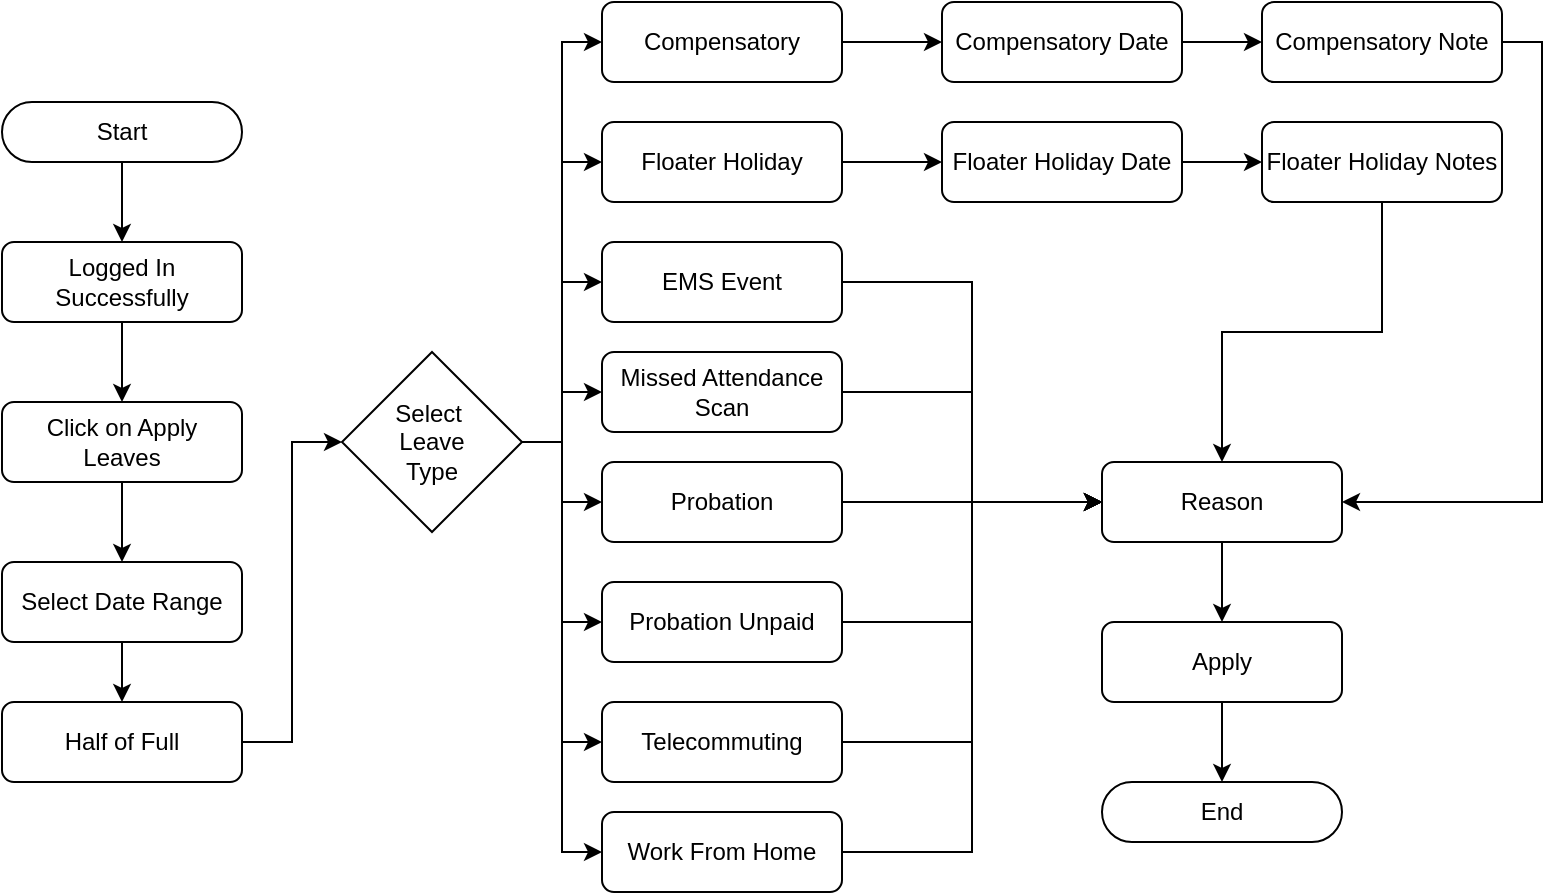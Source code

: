 <mxfile version="20.5.1" type="github">
  <diagram id="C5RBs43oDa-KdzZeNtuy" name="Page-1">
    <mxGraphModel dx="868" dy="482" grid="1" gridSize="10" guides="1" tooltips="1" connect="1" arrows="1" fold="1" page="1" pageScale="1" pageWidth="827" pageHeight="1169" math="0" shadow="0">
      <root>
        <mxCell id="WIyWlLk6GJQsqaUBKTNV-0" />
        <mxCell id="WIyWlLk6GJQsqaUBKTNV-1" parent="WIyWlLk6GJQsqaUBKTNV-0" />
        <mxCell id="_SGaKsd09h3nNTtajKEc-3" style="edgeStyle=orthogonalEdgeStyle;rounded=0;orthogonalLoop=1;jettySize=auto;html=1;entryX=0.5;entryY=0;entryDx=0;entryDy=0;" edge="1" parent="WIyWlLk6GJQsqaUBKTNV-1" source="_SGaKsd09h3nNTtajKEc-1" target="_SGaKsd09h3nNTtajKEc-2">
          <mxGeometry relative="1" as="geometry" />
        </mxCell>
        <mxCell id="_SGaKsd09h3nNTtajKEc-1" value="Start" style="rounded=1;whiteSpace=wrap;html=1;arcSize=50;" vertex="1" parent="WIyWlLk6GJQsqaUBKTNV-1">
          <mxGeometry x="30" y="70" width="120" height="30" as="geometry" />
        </mxCell>
        <mxCell id="_SGaKsd09h3nNTtajKEc-5" style="edgeStyle=orthogonalEdgeStyle;rounded=0;orthogonalLoop=1;jettySize=auto;html=1;entryX=0.5;entryY=0;entryDx=0;entryDy=0;" edge="1" parent="WIyWlLk6GJQsqaUBKTNV-1" source="_SGaKsd09h3nNTtajKEc-2" target="_SGaKsd09h3nNTtajKEc-4">
          <mxGeometry relative="1" as="geometry" />
        </mxCell>
        <mxCell id="_SGaKsd09h3nNTtajKEc-2" value="Logged In Successfully" style="rounded=1;whiteSpace=wrap;html=1;" vertex="1" parent="WIyWlLk6GJQsqaUBKTNV-1">
          <mxGeometry x="30" y="140" width="120" height="40" as="geometry" />
        </mxCell>
        <mxCell id="_SGaKsd09h3nNTtajKEc-8" style="edgeStyle=orthogonalEdgeStyle;rounded=0;orthogonalLoop=1;jettySize=auto;html=1;entryX=0.5;entryY=0;entryDx=0;entryDy=0;" edge="1" parent="WIyWlLk6GJQsqaUBKTNV-1" source="_SGaKsd09h3nNTtajKEc-4" target="_SGaKsd09h3nNTtajKEc-7">
          <mxGeometry relative="1" as="geometry" />
        </mxCell>
        <mxCell id="_SGaKsd09h3nNTtajKEc-4" value="Click on Apply &lt;br&gt;Leaves" style="rounded=1;whiteSpace=wrap;html=1;" vertex="1" parent="WIyWlLk6GJQsqaUBKTNV-1">
          <mxGeometry x="30" y="220" width="120" height="40" as="geometry" />
        </mxCell>
        <mxCell id="_SGaKsd09h3nNTtajKEc-10" style="edgeStyle=orthogonalEdgeStyle;rounded=0;orthogonalLoop=1;jettySize=auto;html=1;entryX=0.5;entryY=0;entryDx=0;entryDy=0;" edge="1" parent="WIyWlLk6GJQsqaUBKTNV-1" source="_SGaKsd09h3nNTtajKEc-7" target="_SGaKsd09h3nNTtajKEc-9">
          <mxGeometry relative="1" as="geometry" />
        </mxCell>
        <mxCell id="_SGaKsd09h3nNTtajKEc-7" value="Select Date Range" style="rounded=1;whiteSpace=wrap;html=1;" vertex="1" parent="WIyWlLk6GJQsqaUBKTNV-1">
          <mxGeometry x="30" y="300" width="120" height="40" as="geometry" />
        </mxCell>
        <mxCell id="_SGaKsd09h3nNTtajKEc-13" style="edgeStyle=orthogonalEdgeStyle;rounded=0;orthogonalLoop=1;jettySize=auto;html=1;entryX=0;entryY=0.5;entryDx=0;entryDy=0;" edge="1" parent="WIyWlLk6GJQsqaUBKTNV-1" source="_SGaKsd09h3nNTtajKEc-9" target="_SGaKsd09h3nNTtajKEc-12">
          <mxGeometry relative="1" as="geometry" />
        </mxCell>
        <mxCell id="_SGaKsd09h3nNTtajKEc-9" value="Half of Full" style="rounded=1;whiteSpace=wrap;html=1;" vertex="1" parent="WIyWlLk6GJQsqaUBKTNV-1">
          <mxGeometry x="30" y="370" width="120" height="40" as="geometry" />
        </mxCell>
        <mxCell id="_SGaKsd09h3nNTtajKEc-22" style="edgeStyle=orthogonalEdgeStyle;rounded=0;orthogonalLoop=1;jettySize=auto;html=1;entryX=0;entryY=0.5;entryDx=0;entryDy=0;" edge="1" parent="WIyWlLk6GJQsqaUBKTNV-1" source="_SGaKsd09h3nNTtajKEc-12" target="_SGaKsd09h3nNTtajKEc-14">
          <mxGeometry relative="1" as="geometry" />
        </mxCell>
        <mxCell id="_SGaKsd09h3nNTtajKEc-23" style="edgeStyle=orthogonalEdgeStyle;rounded=0;orthogonalLoop=1;jettySize=auto;html=1;entryX=0;entryY=0.5;entryDx=0;entryDy=0;" edge="1" parent="WIyWlLk6GJQsqaUBKTNV-1" source="_SGaKsd09h3nNTtajKEc-12" target="_SGaKsd09h3nNTtajKEc-15">
          <mxGeometry relative="1" as="geometry" />
        </mxCell>
        <mxCell id="_SGaKsd09h3nNTtajKEc-24" style="edgeStyle=orthogonalEdgeStyle;rounded=0;orthogonalLoop=1;jettySize=auto;html=1;entryX=0;entryY=0.5;entryDx=0;entryDy=0;" edge="1" parent="WIyWlLk6GJQsqaUBKTNV-1" source="_SGaKsd09h3nNTtajKEc-12" target="_SGaKsd09h3nNTtajKEc-16">
          <mxGeometry relative="1" as="geometry" />
        </mxCell>
        <mxCell id="_SGaKsd09h3nNTtajKEc-25" style="edgeStyle=orthogonalEdgeStyle;rounded=0;orthogonalLoop=1;jettySize=auto;html=1;entryX=0;entryY=0.5;entryDx=0;entryDy=0;" edge="1" parent="WIyWlLk6GJQsqaUBKTNV-1" source="_SGaKsd09h3nNTtajKEc-12" target="_SGaKsd09h3nNTtajKEc-17">
          <mxGeometry relative="1" as="geometry" />
        </mxCell>
        <mxCell id="_SGaKsd09h3nNTtajKEc-26" style="edgeStyle=orthogonalEdgeStyle;rounded=0;orthogonalLoop=1;jettySize=auto;html=1;entryX=0;entryY=0.5;entryDx=0;entryDy=0;" edge="1" parent="WIyWlLk6GJQsqaUBKTNV-1" source="_SGaKsd09h3nNTtajKEc-12" target="_SGaKsd09h3nNTtajKEc-18">
          <mxGeometry relative="1" as="geometry" />
        </mxCell>
        <mxCell id="_SGaKsd09h3nNTtajKEc-27" style="edgeStyle=orthogonalEdgeStyle;rounded=0;orthogonalLoop=1;jettySize=auto;html=1;entryX=0;entryY=0.5;entryDx=0;entryDy=0;" edge="1" parent="WIyWlLk6GJQsqaUBKTNV-1" source="_SGaKsd09h3nNTtajKEc-12" target="_SGaKsd09h3nNTtajKEc-19">
          <mxGeometry relative="1" as="geometry" />
        </mxCell>
        <mxCell id="_SGaKsd09h3nNTtajKEc-28" style="edgeStyle=orthogonalEdgeStyle;rounded=0;orthogonalLoop=1;jettySize=auto;html=1;entryX=0;entryY=0.5;entryDx=0;entryDy=0;" edge="1" parent="WIyWlLk6GJQsqaUBKTNV-1" source="_SGaKsd09h3nNTtajKEc-12" target="_SGaKsd09h3nNTtajKEc-20">
          <mxGeometry relative="1" as="geometry" />
        </mxCell>
        <mxCell id="_SGaKsd09h3nNTtajKEc-29" style="edgeStyle=orthogonalEdgeStyle;rounded=0;orthogonalLoop=1;jettySize=auto;html=1;entryX=0;entryY=0.5;entryDx=0;entryDy=0;" edge="1" parent="WIyWlLk6GJQsqaUBKTNV-1" source="_SGaKsd09h3nNTtajKEc-12" target="_SGaKsd09h3nNTtajKEc-21">
          <mxGeometry relative="1" as="geometry" />
        </mxCell>
        <mxCell id="_SGaKsd09h3nNTtajKEc-12" value="Select&amp;nbsp;&lt;br&gt;Leave &lt;br&gt;Type" style="rhombus;whiteSpace=wrap;html=1;" vertex="1" parent="WIyWlLk6GJQsqaUBKTNV-1">
          <mxGeometry x="200" y="195" width="90" height="90" as="geometry" />
        </mxCell>
        <mxCell id="_SGaKsd09h3nNTtajKEc-32" style="edgeStyle=orthogonalEdgeStyle;rounded=0;orthogonalLoop=1;jettySize=auto;html=1;entryX=0;entryY=0.5;entryDx=0;entryDy=0;" edge="1" parent="WIyWlLk6GJQsqaUBKTNV-1" source="_SGaKsd09h3nNTtajKEc-14" target="_SGaKsd09h3nNTtajKEc-30">
          <mxGeometry relative="1" as="geometry" />
        </mxCell>
        <mxCell id="_SGaKsd09h3nNTtajKEc-14" value="Compensatory" style="rounded=1;whiteSpace=wrap;html=1;" vertex="1" parent="WIyWlLk6GJQsqaUBKTNV-1">
          <mxGeometry x="330" y="20" width="120" height="40" as="geometry" />
        </mxCell>
        <mxCell id="_SGaKsd09h3nNTtajKEc-39" style="edgeStyle=orthogonalEdgeStyle;rounded=0;orthogonalLoop=1;jettySize=auto;html=1;entryX=0;entryY=0.5;entryDx=0;entryDy=0;" edge="1" parent="WIyWlLk6GJQsqaUBKTNV-1" source="_SGaKsd09h3nNTtajKEc-15" target="_SGaKsd09h3nNTtajKEc-38">
          <mxGeometry relative="1" as="geometry" />
        </mxCell>
        <mxCell id="_SGaKsd09h3nNTtajKEc-15" value="EMS Event" style="rounded=1;whiteSpace=wrap;html=1;" vertex="1" parent="WIyWlLk6GJQsqaUBKTNV-1">
          <mxGeometry x="330" y="140" width="120" height="40" as="geometry" />
        </mxCell>
        <mxCell id="_SGaKsd09h3nNTtajKEc-36" style="edgeStyle=orthogonalEdgeStyle;rounded=0;orthogonalLoop=1;jettySize=auto;html=1;entryX=0;entryY=0.5;entryDx=0;entryDy=0;" edge="1" parent="WIyWlLk6GJQsqaUBKTNV-1" source="_SGaKsd09h3nNTtajKEc-16" target="_SGaKsd09h3nNTtajKEc-34">
          <mxGeometry relative="1" as="geometry" />
        </mxCell>
        <mxCell id="_SGaKsd09h3nNTtajKEc-16" value="Floater Holiday" style="rounded=1;whiteSpace=wrap;html=1;" vertex="1" parent="WIyWlLk6GJQsqaUBKTNV-1">
          <mxGeometry x="330" y="80" width="120" height="40" as="geometry" />
        </mxCell>
        <mxCell id="_SGaKsd09h3nNTtajKEc-40" style="edgeStyle=orthogonalEdgeStyle;rounded=0;orthogonalLoop=1;jettySize=auto;html=1;entryX=0;entryY=0.5;entryDx=0;entryDy=0;" edge="1" parent="WIyWlLk6GJQsqaUBKTNV-1" source="_SGaKsd09h3nNTtajKEc-17" target="_SGaKsd09h3nNTtajKEc-38">
          <mxGeometry relative="1" as="geometry" />
        </mxCell>
        <mxCell id="_SGaKsd09h3nNTtajKEc-17" value="Missed Attendance Scan" style="rounded=1;whiteSpace=wrap;html=1;" vertex="1" parent="WIyWlLk6GJQsqaUBKTNV-1">
          <mxGeometry x="330" y="195" width="120" height="40" as="geometry" />
        </mxCell>
        <mxCell id="_SGaKsd09h3nNTtajKEc-43" style="edgeStyle=orthogonalEdgeStyle;rounded=0;orthogonalLoop=1;jettySize=auto;html=1;entryX=0;entryY=0.5;entryDx=0;entryDy=0;" edge="1" parent="WIyWlLk6GJQsqaUBKTNV-1" source="_SGaKsd09h3nNTtajKEc-18" target="_SGaKsd09h3nNTtajKEc-38">
          <mxGeometry relative="1" as="geometry" />
        </mxCell>
        <mxCell id="_SGaKsd09h3nNTtajKEc-18" value="Probation" style="rounded=1;whiteSpace=wrap;html=1;" vertex="1" parent="WIyWlLk6GJQsqaUBKTNV-1">
          <mxGeometry x="330" y="250" width="120" height="40" as="geometry" />
        </mxCell>
        <mxCell id="_SGaKsd09h3nNTtajKEc-44" style="edgeStyle=orthogonalEdgeStyle;rounded=0;orthogonalLoop=1;jettySize=auto;html=1;entryX=0;entryY=0.5;entryDx=0;entryDy=0;" edge="1" parent="WIyWlLk6GJQsqaUBKTNV-1" source="_SGaKsd09h3nNTtajKEc-19" target="_SGaKsd09h3nNTtajKEc-38">
          <mxGeometry relative="1" as="geometry" />
        </mxCell>
        <mxCell id="_SGaKsd09h3nNTtajKEc-19" value="Probation Unpaid" style="rounded=1;whiteSpace=wrap;html=1;" vertex="1" parent="WIyWlLk6GJQsqaUBKTNV-1">
          <mxGeometry x="330" y="310" width="120" height="40" as="geometry" />
        </mxCell>
        <mxCell id="_SGaKsd09h3nNTtajKEc-45" style="edgeStyle=orthogonalEdgeStyle;rounded=0;orthogonalLoop=1;jettySize=auto;html=1;entryX=0;entryY=0.5;entryDx=0;entryDy=0;" edge="1" parent="WIyWlLk6GJQsqaUBKTNV-1" source="_SGaKsd09h3nNTtajKEc-20" target="_SGaKsd09h3nNTtajKEc-38">
          <mxGeometry relative="1" as="geometry" />
        </mxCell>
        <mxCell id="_SGaKsd09h3nNTtajKEc-20" value="Telecommuting" style="rounded=1;whiteSpace=wrap;html=1;" vertex="1" parent="WIyWlLk6GJQsqaUBKTNV-1">
          <mxGeometry x="330" y="370" width="120" height="40" as="geometry" />
        </mxCell>
        <mxCell id="_SGaKsd09h3nNTtajKEc-46" style="edgeStyle=orthogonalEdgeStyle;rounded=0;orthogonalLoop=1;jettySize=auto;html=1;entryX=0;entryY=0.5;entryDx=0;entryDy=0;" edge="1" parent="WIyWlLk6GJQsqaUBKTNV-1" source="_SGaKsd09h3nNTtajKEc-21" target="_SGaKsd09h3nNTtajKEc-38">
          <mxGeometry relative="1" as="geometry" />
        </mxCell>
        <mxCell id="_SGaKsd09h3nNTtajKEc-21" value="Work From Home" style="rounded=1;whiteSpace=wrap;html=1;" vertex="1" parent="WIyWlLk6GJQsqaUBKTNV-1">
          <mxGeometry x="330" y="425" width="120" height="40" as="geometry" />
        </mxCell>
        <mxCell id="_SGaKsd09h3nNTtajKEc-33" style="edgeStyle=orthogonalEdgeStyle;rounded=0;orthogonalLoop=1;jettySize=auto;html=1;entryX=0;entryY=0.5;entryDx=0;entryDy=0;" edge="1" parent="WIyWlLk6GJQsqaUBKTNV-1" source="_SGaKsd09h3nNTtajKEc-30" target="_SGaKsd09h3nNTtajKEc-31">
          <mxGeometry relative="1" as="geometry" />
        </mxCell>
        <mxCell id="_SGaKsd09h3nNTtajKEc-30" value="Compensatory Date" style="rounded=1;whiteSpace=wrap;html=1;" vertex="1" parent="WIyWlLk6GJQsqaUBKTNV-1">
          <mxGeometry x="500" y="20" width="120" height="40" as="geometry" />
        </mxCell>
        <mxCell id="_SGaKsd09h3nNTtajKEc-51" style="edgeStyle=orthogonalEdgeStyle;rounded=0;orthogonalLoop=1;jettySize=auto;html=1;entryX=1;entryY=0.5;entryDx=0;entryDy=0;" edge="1" parent="WIyWlLk6GJQsqaUBKTNV-1" source="_SGaKsd09h3nNTtajKEc-31" target="_SGaKsd09h3nNTtajKEc-38">
          <mxGeometry relative="1" as="geometry">
            <Array as="points">
              <mxPoint x="800" y="40" />
              <mxPoint x="800" y="270" />
            </Array>
          </mxGeometry>
        </mxCell>
        <mxCell id="_SGaKsd09h3nNTtajKEc-31" value="Compensatory Note" style="rounded=1;whiteSpace=wrap;html=1;" vertex="1" parent="WIyWlLk6GJQsqaUBKTNV-1">
          <mxGeometry x="660" y="20" width="120" height="40" as="geometry" />
        </mxCell>
        <mxCell id="_SGaKsd09h3nNTtajKEc-37" style="edgeStyle=orthogonalEdgeStyle;rounded=0;orthogonalLoop=1;jettySize=auto;html=1;entryX=0;entryY=0.5;entryDx=0;entryDy=0;" edge="1" parent="WIyWlLk6GJQsqaUBKTNV-1" source="_SGaKsd09h3nNTtajKEc-34" target="_SGaKsd09h3nNTtajKEc-35">
          <mxGeometry relative="1" as="geometry" />
        </mxCell>
        <mxCell id="_SGaKsd09h3nNTtajKEc-34" value="Floater Holiday Date" style="rounded=1;whiteSpace=wrap;html=1;" vertex="1" parent="WIyWlLk6GJQsqaUBKTNV-1">
          <mxGeometry x="500" y="80" width="120" height="40" as="geometry" />
        </mxCell>
        <mxCell id="_SGaKsd09h3nNTtajKEc-52" style="edgeStyle=orthogonalEdgeStyle;rounded=0;orthogonalLoop=1;jettySize=auto;html=1;entryX=0.5;entryY=0;entryDx=0;entryDy=0;" edge="1" parent="WIyWlLk6GJQsqaUBKTNV-1" source="_SGaKsd09h3nNTtajKEc-35" target="_SGaKsd09h3nNTtajKEc-38">
          <mxGeometry relative="1" as="geometry" />
        </mxCell>
        <mxCell id="_SGaKsd09h3nNTtajKEc-35" value="Floater Holiday Notes" style="rounded=1;whiteSpace=wrap;html=1;" vertex="1" parent="WIyWlLk6GJQsqaUBKTNV-1">
          <mxGeometry x="660" y="80" width="120" height="40" as="geometry" />
        </mxCell>
        <mxCell id="_SGaKsd09h3nNTtajKEc-57" style="edgeStyle=orthogonalEdgeStyle;rounded=0;orthogonalLoop=1;jettySize=auto;html=1;entryX=0.5;entryY=0;entryDx=0;entryDy=0;" edge="1" parent="WIyWlLk6GJQsqaUBKTNV-1" source="_SGaKsd09h3nNTtajKEc-38" target="_SGaKsd09h3nNTtajKEc-56">
          <mxGeometry relative="1" as="geometry" />
        </mxCell>
        <mxCell id="_SGaKsd09h3nNTtajKEc-38" value="Reason" style="rounded=1;whiteSpace=wrap;html=1;" vertex="1" parent="WIyWlLk6GJQsqaUBKTNV-1">
          <mxGeometry x="580" y="250" width="120" height="40" as="geometry" />
        </mxCell>
        <mxCell id="_SGaKsd09h3nNTtajKEc-53" value="End" style="rounded=1;whiteSpace=wrap;html=1;arcSize=50;" vertex="1" parent="WIyWlLk6GJQsqaUBKTNV-1">
          <mxGeometry x="580" y="410" width="120" height="30" as="geometry" />
        </mxCell>
        <mxCell id="_SGaKsd09h3nNTtajKEc-58" style="edgeStyle=orthogonalEdgeStyle;rounded=0;orthogonalLoop=1;jettySize=auto;html=1;entryX=0.5;entryY=0;entryDx=0;entryDy=0;" edge="1" parent="WIyWlLk6GJQsqaUBKTNV-1" source="_SGaKsd09h3nNTtajKEc-56" target="_SGaKsd09h3nNTtajKEc-53">
          <mxGeometry relative="1" as="geometry" />
        </mxCell>
        <mxCell id="_SGaKsd09h3nNTtajKEc-56" value="Apply" style="rounded=1;whiteSpace=wrap;html=1;" vertex="1" parent="WIyWlLk6GJQsqaUBKTNV-1">
          <mxGeometry x="580" y="330" width="120" height="40" as="geometry" />
        </mxCell>
      </root>
    </mxGraphModel>
  </diagram>
</mxfile>
